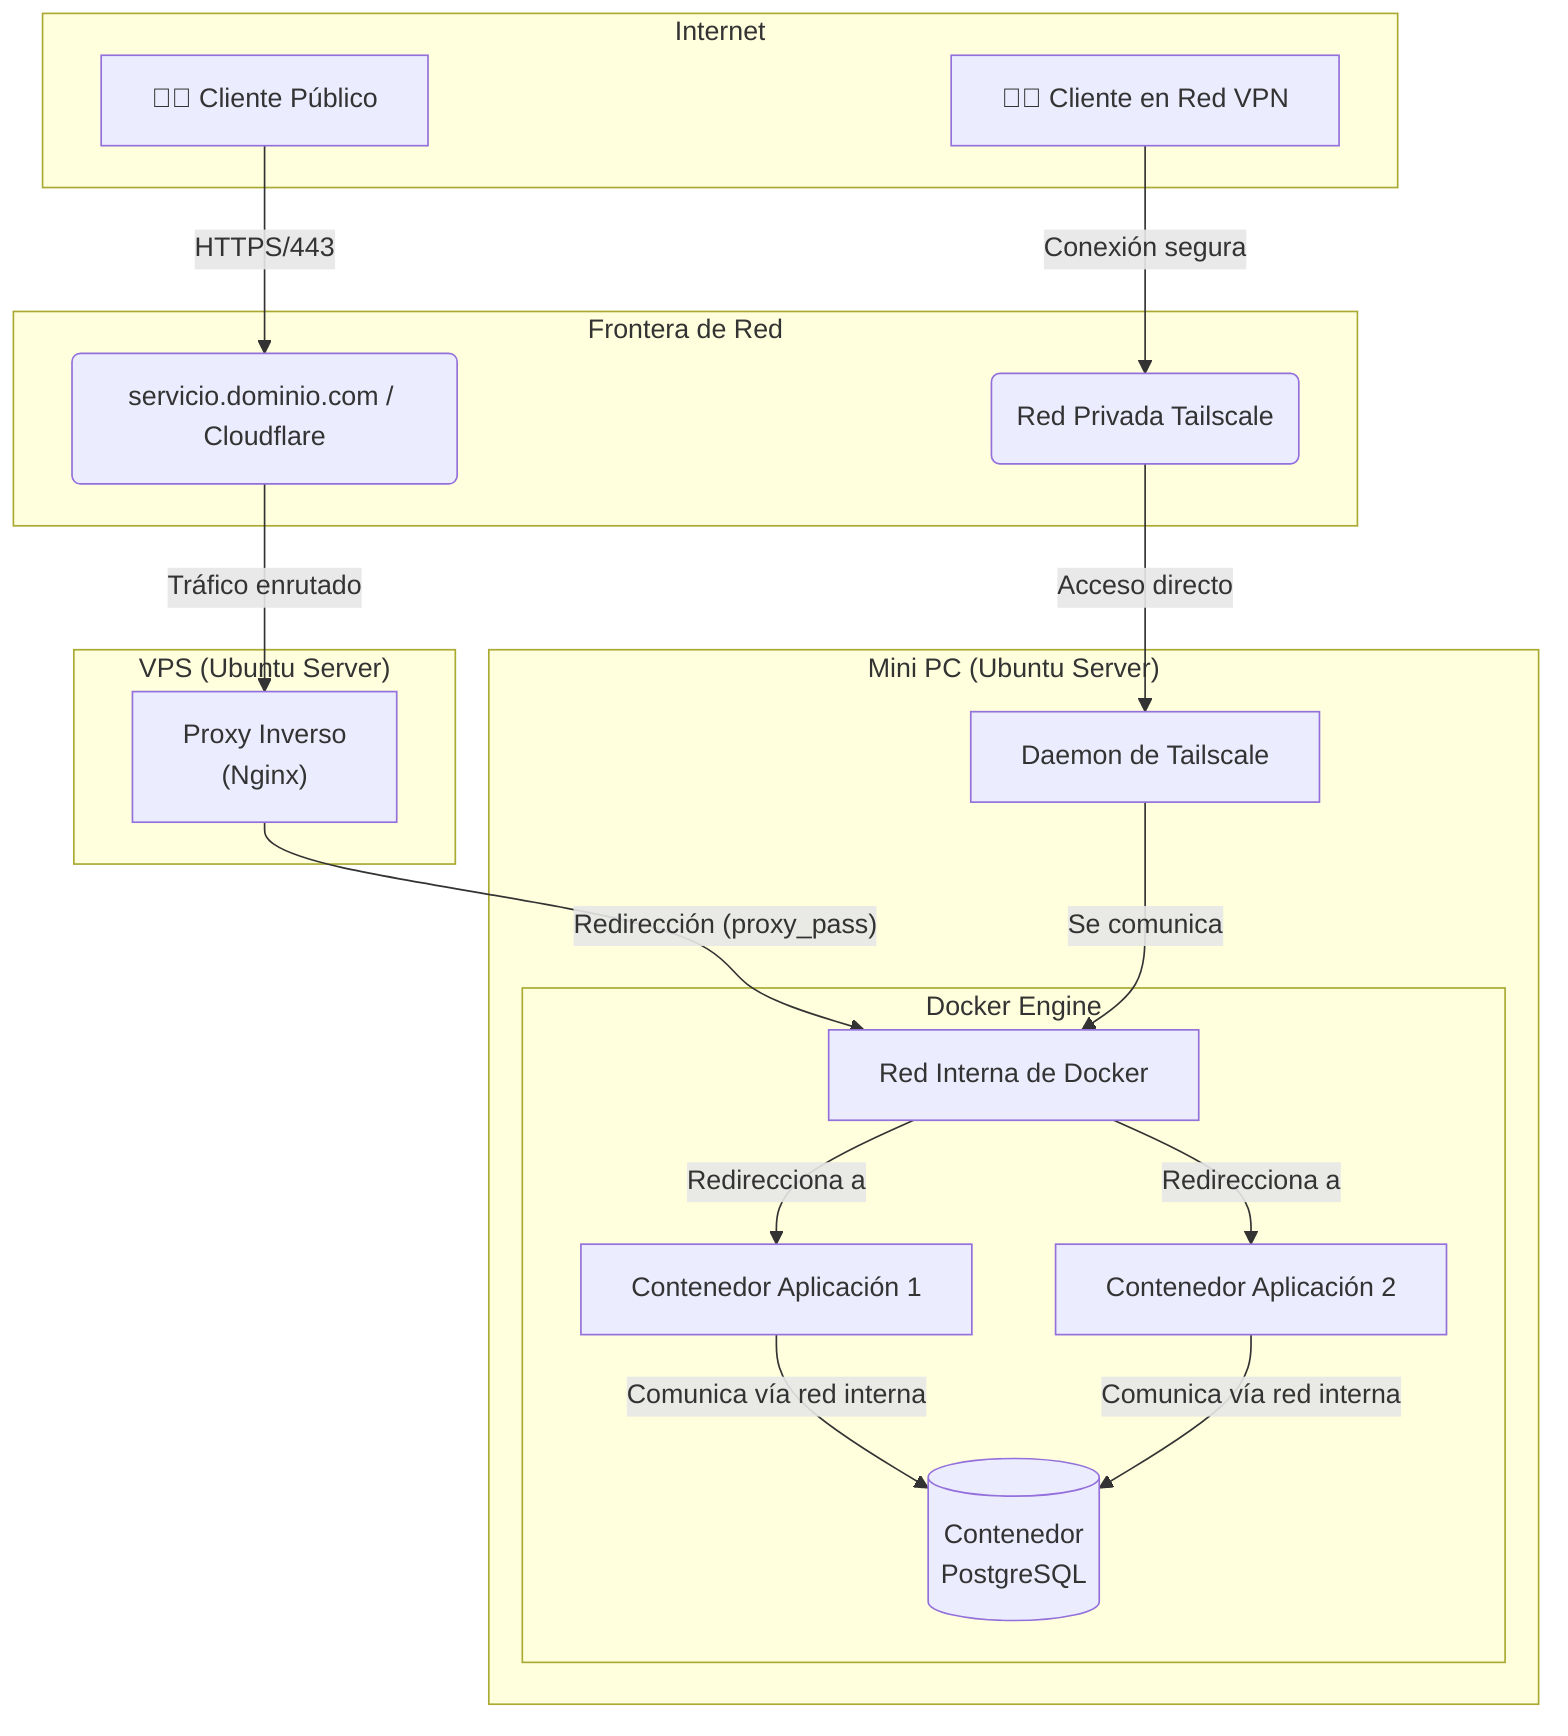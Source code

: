 flowchart TD
 subgraph Internet["Internet"]
        ClientPublico["👩‍💻 Cliente Público"]
        ClientVPN["👨‍💻 Cliente en Red VPN"]
  end
 subgraph subGraph1["Frontera de Red"]
        PublicDomain("servicio.dominio.com / Cloudflare")
        TailscaleNet("Red Privada Tailscale")
  end
 subgraph VPS["VPS (Ubuntu Server)"]
        VPSProxy["Proxy Inverso<br>(Nginx)"]
  end
 subgraph subGraph3["Docker Engine"]
        RP["Red Interna de Docker"]
        App1["Contenedor Aplicación 1"]
        App2["Contenedor Aplicación 2"]
        DB[("Contenedor<br>PostgreSQL")]
  end
 subgraph subGraph4["Mini PC (Ubuntu Server)"]
        subGraph3
        TailscaleService["Daemon de Tailscale"]
  end
    ClientPublico -- HTTPS/443 --> PublicDomain
    PublicDomain -- Tráfico enrutado --> VPSProxy
    VPSProxy -- Redirección (proxy_pass) --> RP
    ClientVPN -- Conexión segura --> TailscaleNet
    TailscaleNet -- Acceso directo --> TailscaleService
    RP -- Redirecciona a --> App1 & App2
    App1 -- Comunica vía red interna --> DB
    App2 -- Comunica vía red interna --> DB
    TailscaleService -- Se comunica --> RP